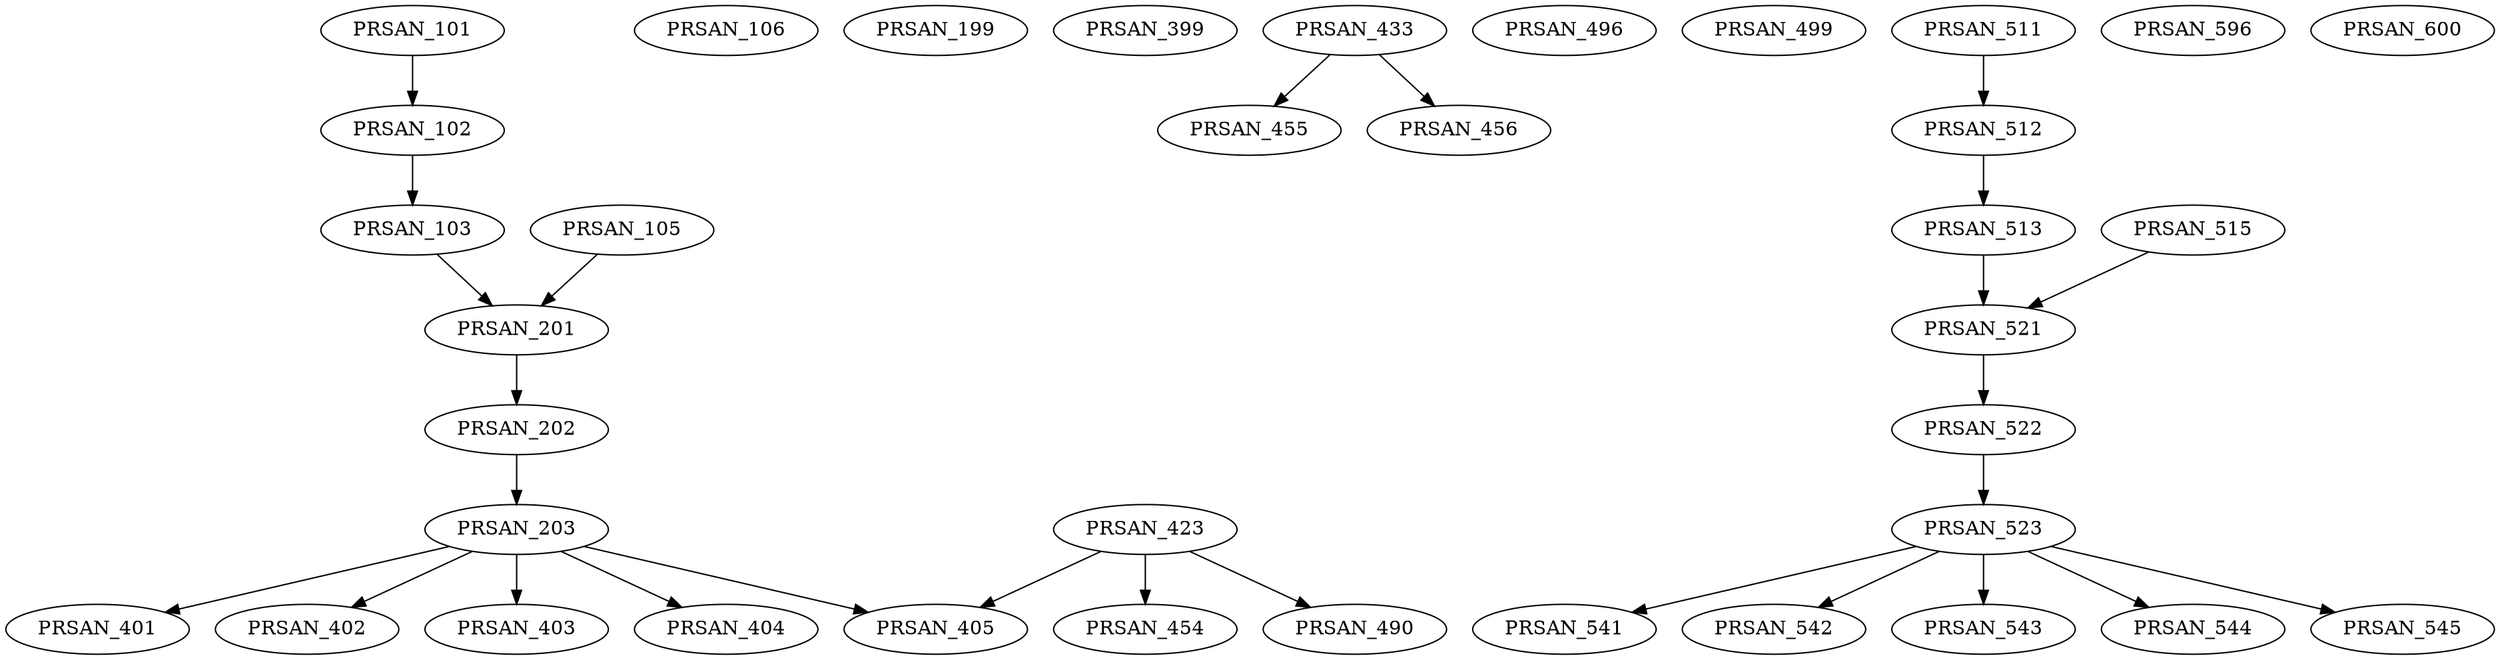 digraph G {
    PRSAN_101;
    edge [color=black];
    PRSAN_101 -> PRSAN_102;
    edge [color=black];
    PRSAN_102 -> PRSAN_103;
    PRSAN_105;
    PRSAN_106;
    PRSAN_199;
    edge [color=black];
    PRSAN_103 -> PRSAN_201;
    PRSAN_105 -> PRSAN_201;
    edge [color=black];
    PRSAN_201 -> PRSAN_202;
    edge [color=black];
    PRSAN_202 -> PRSAN_203;
    PRSAN_399;
    edge [color=black];
    PRSAN_203 -> PRSAN_401;
    edge [color=black];
    PRSAN_203 -> PRSAN_402;
    edge [color=black];
    PRSAN_203 -> PRSAN_403;
    edge [color=black];
    PRSAN_203 -> PRSAN_404;
    edge [color=black];
    PRSAN_203 -> PRSAN_405;
    PRSAN_423 -> PRSAN_405;
    edge [color=black];
    PRSAN_423 -> PRSAN_454;
    edge [color=black];
    PRSAN_433 -> PRSAN_455;
    edge [color=black];
    PRSAN_433 -> PRSAN_456;
    edge [color=black];
    PRSAN_423 -> PRSAN_490;
    PRSAN_496;
    PRSAN_499;
    PRSAN_511;
    edge [color=black];
    PRSAN_511 -> PRSAN_512;
    edge [color=black];
    PRSAN_512 -> PRSAN_513;
    PRSAN_515;
    edge [color=black];
    PRSAN_513 -> PRSAN_521;
    PRSAN_515 -> PRSAN_521;
    edge [color=black];
    PRSAN_521 -> PRSAN_522;
    edge [color=black];
    PRSAN_522 -> PRSAN_523;
    edge [color=black];
    PRSAN_523 -> PRSAN_541;
    edge [color=black];
    PRSAN_523 -> PRSAN_542;
    edge [color=black];
    PRSAN_523 -> PRSAN_543;
    edge [color=black];
    PRSAN_523 -> PRSAN_544;
    edge [color=black];
    PRSAN_523 -> PRSAN_545;
    PRSAN_596;
    PRSAN_600;
}
